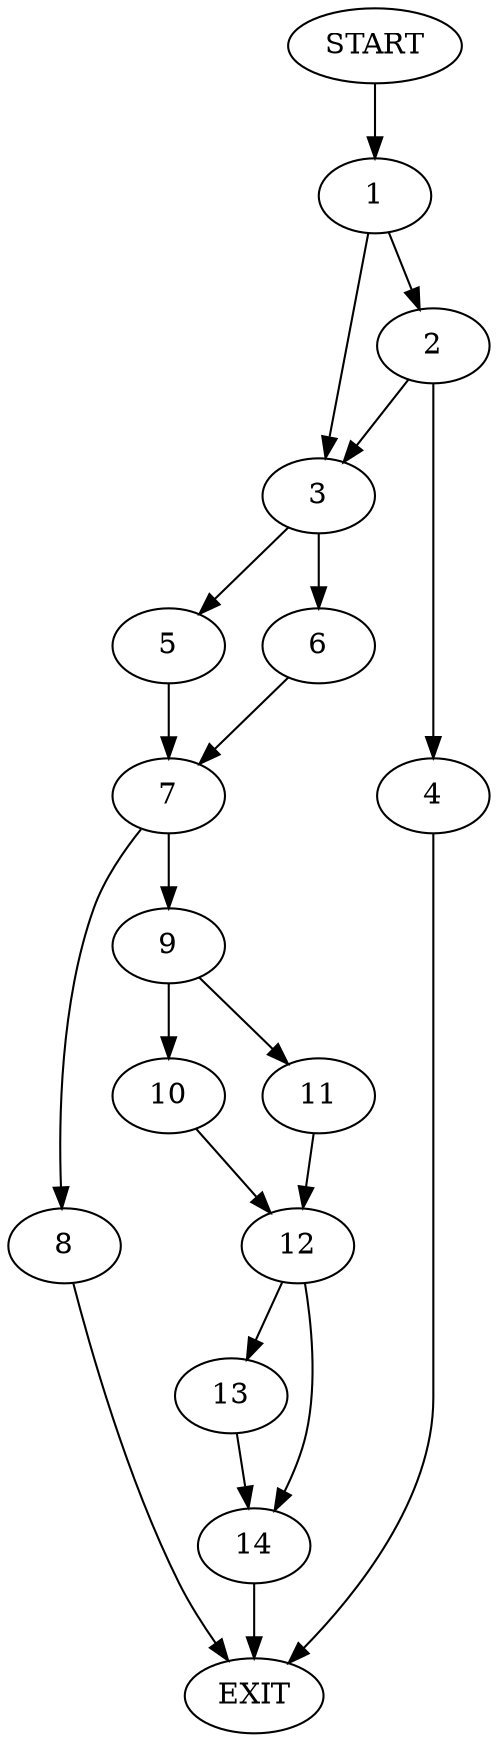 digraph {
0 [label="START"]
15 [label="EXIT"]
0 -> 1
1 -> 2
1 -> 3
2 -> 4
2 -> 3
3 -> 5
3 -> 6
4 -> 15
6 -> 7
5 -> 7
7 -> 8
7 -> 9
9 -> 10
9 -> 11
8 -> 15
10 -> 12
11 -> 12
12 -> 13
12 -> 14
14 -> 15
13 -> 14
}
